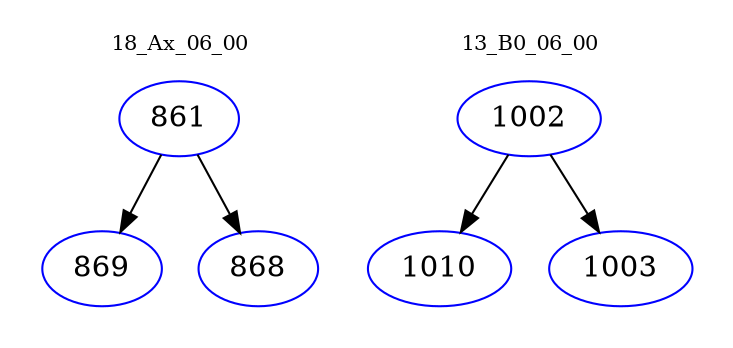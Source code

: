 digraph{
subgraph cluster_0 {
color = white
label = "18_Ax_06_00";
fontsize=10;
T0_861 [label="861", color="blue"]
T0_861 -> T0_869 [color="black"]
T0_869 [label="869", color="blue"]
T0_861 -> T0_868 [color="black"]
T0_868 [label="868", color="blue"]
}
subgraph cluster_1 {
color = white
label = "13_B0_06_00";
fontsize=10;
T1_1002 [label="1002", color="blue"]
T1_1002 -> T1_1010 [color="black"]
T1_1010 [label="1010", color="blue"]
T1_1002 -> T1_1003 [color="black"]
T1_1003 [label="1003", color="blue"]
}
}
